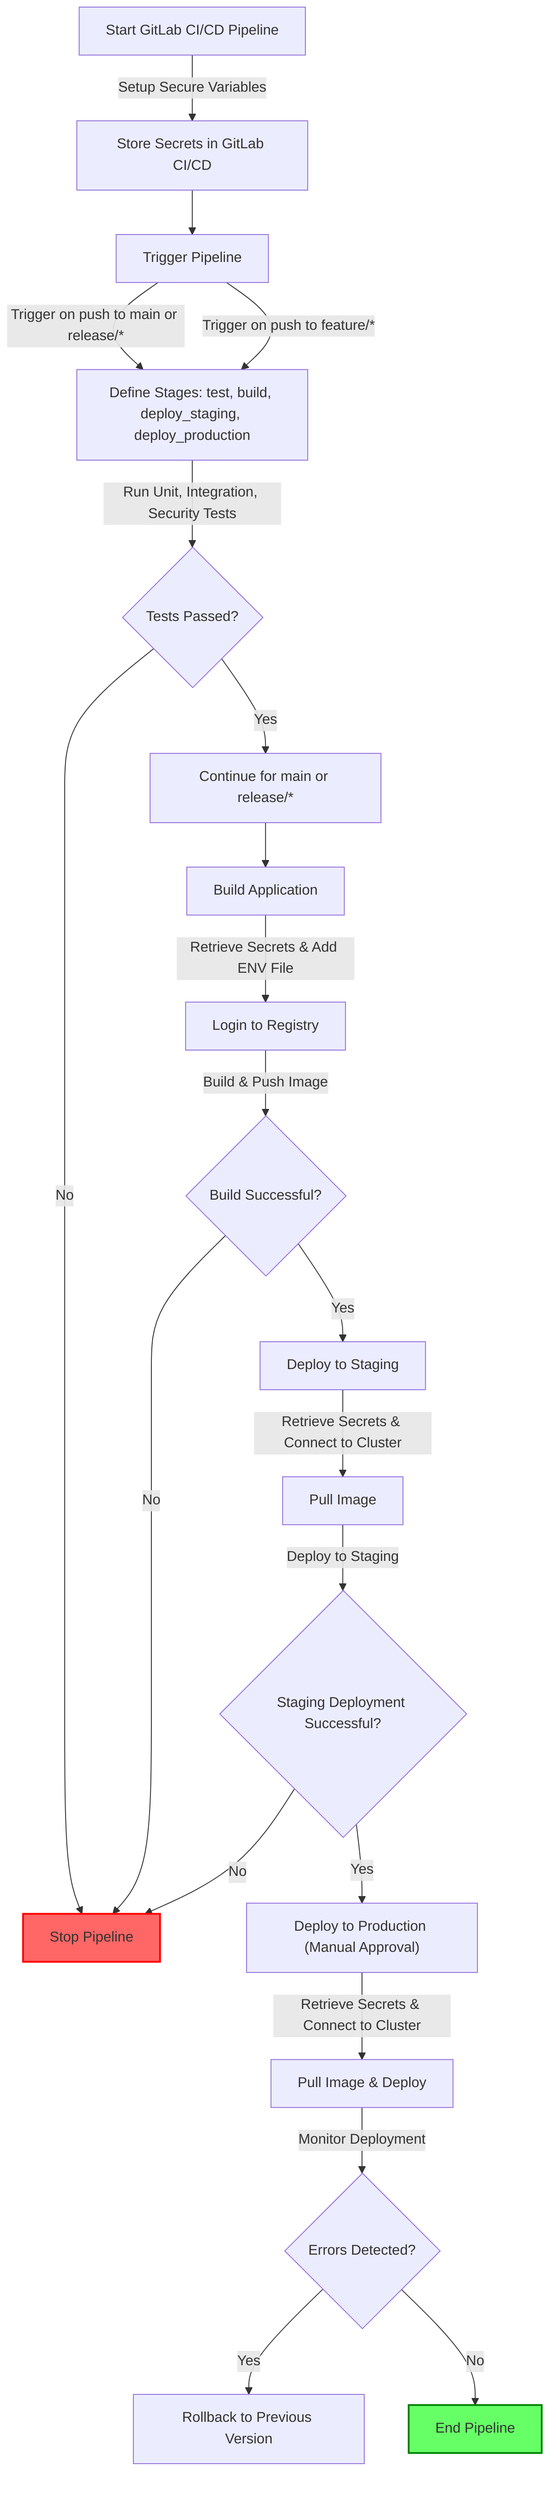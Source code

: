 graph TD;
    A[Start GitLab CI/CD Pipeline] -->|Setup Secure Variables| B[Store Secrets in GitLab CI/CD]
    
    B --> C[Trigger Pipeline]
    C -->|Trigger on push to main or release/*| D
    C -->|Trigger on push to feature/*| D

    D[Define Stages: test, build, deploy_staging, deploy_production]
    
    D -->|Run Unit, Integration, Security Tests| F{Tests Passed?}
    F -->|No| G[Stop Pipeline]
    F -->|Yes| H[Continue for main or release/*]

    H --> I[Build Application]
    I -->|Retrieve Secrets & Add ENV File| J[Login to Registry]
    J -->|Build & Push Image| K{Build Successful?}
    K -->|No| G
    K -->|Yes| L[Deploy to Staging]

    L -->|Retrieve Secrets & Connect to Cluster| M[Pull Image]
    M -->|Deploy to Staging| N{Staging Deployment Successful?}
    N -->|No| G
    N -->|Yes| O["Deploy to Production (Manual Approval)"]

    O -->|Retrieve Secrets & Connect to Cluster| P[Pull Image & Deploy]
    P -->|Monitor Deployment| Q{Errors Detected?}
    Q -->|Yes| R[Rollback to Previous Version]
    Q -->|No| S[End Pipeline]

    style G fill:#ff6666,stroke:#ff0000,stroke-width:2px;
    style S fill:#66ff66,stroke:#008000,stroke-width:2px;